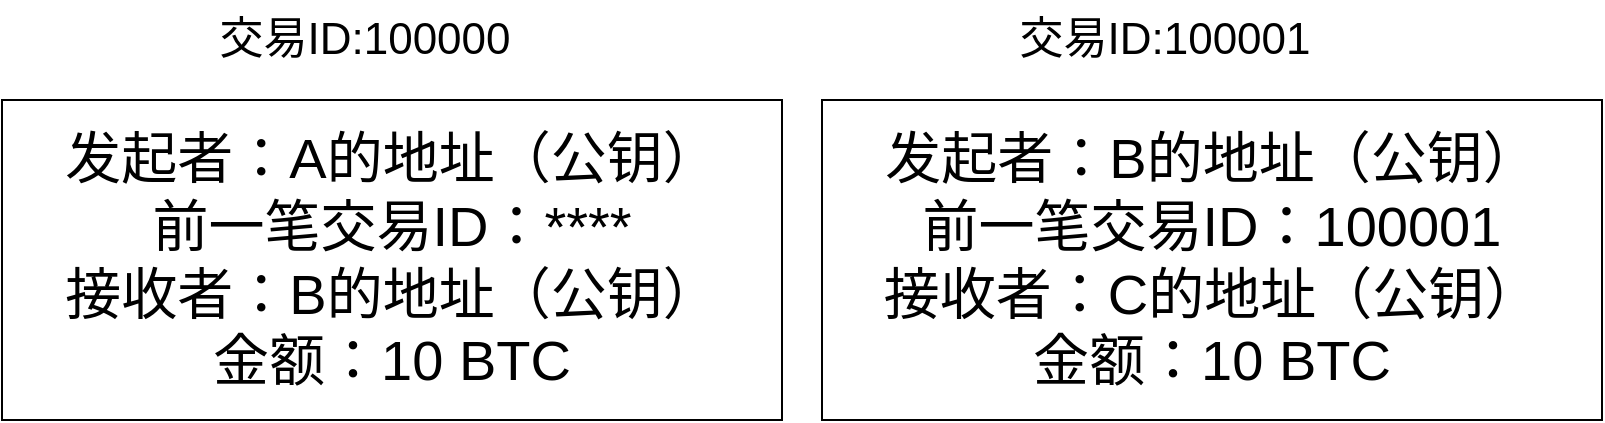 <mxfile version="14.7.3" type="github">
  <diagram id="lkRm1c72InqvSzkojx0g" name="Page-1">
    <mxGraphModel dx="913" dy="880" grid="1" gridSize="10" guides="1" tooltips="1" connect="1" arrows="1" fold="1" page="1" pageScale="1" pageWidth="827" pageHeight="1169" math="0" shadow="0">
      <root>
        <mxCell id="0" />
        <mxCell id="1" parent="0" />
        <mxCell id="D9X6yyjlbzbRAooFl8lF-1" value="&lt;font style=&quot;font-size: 28px&quot;&gt;发起者：A的地址（公钥）&lt;br&gt;前一笔交易ID：****&lt;br&gt;接收者：B的地址（公钥）&lt;br&gt;金额：10 BTC&lt;br&gt;&lt;/font&gt;" style="rounded=0;whiteSpace=wrap;html=1;" vertex="1" parent="1">
          <mxGeometry x="10" y="100" width="390" height="160" as="geometry" />
        </mxCell>
        <mxCell id="D9X6yyjlbzbRAooFl8lF-3" value="&lt;font style=&quot;font-size: 22px&quot;&gt;交易ID:100000&lt;/font&gt;" style="text;html=1;strokeColor=none;fillColor=none;align=center;verticalAlign=middle;whiteSpace=wrap;rounded=0;" vertex="1" parent="1">
          <mxGeometry x="70" y="50" width="242.5" height="40" as="geometry" />
        </mxCell>
        <mxCell id="D9X6yyjlbzbRAooFl8lF-4" value="&lt;font style=&quot;font-size: 28px&quot;&gt;发起者：B的地址（公钥）&lt;br&gt;前一笔交易ID：100001&lt;br&gt;接收者：C的地址（公钥）&lt;br&gt;金额：10 BTC&lt;br&gt;&lt;/font&gt;" style="rounded=0;whiteSpace=wrap;html=1;" vertex="1" parent="1">
          <mxGeometry x="420" y="100" width="390" height="160" as="geometry" />
        </mxCell>
        <mxCell id="D9X6yyjlbzbRAooFl8lF-5" value="&lt;font style=&quot;font-size: 22px&quot;&gt;交易ID:100001&lt;/font&gt;" style="text;html=1;strokeColor=none;fillColor=none;align=center;verticalAlign=middle;whiteSpace=wrap;rounded=0;" vertex="1" parent="1">
          <mxGeometry x="470" y="50" width="242.5" height="40" as="geometry" />
        </mxCell>
      </root>
    </mxGraphModel>
  </diagram>
</mxfile>

